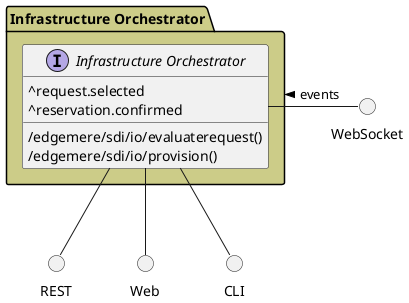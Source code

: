 @startuml



package "Infrastructure Orchestrator" #cccc88 {

    interface "Infrastructure Orchestrator" as i {
            ^request.selected
            ^reservation.confirmed
    
            /edgemere/sdi/io/evaluaterequest()
            /edgemere/sdi/io/provision()
    
    }
}

circle REST
circle Web
circle CLI
circle WebSocket

i -down- Web
i -down- CLI
i -down- REST
WebSocket -left- i: events >

package "Infrastructure Orchestrator" #cccc88 {


}



@enduml
